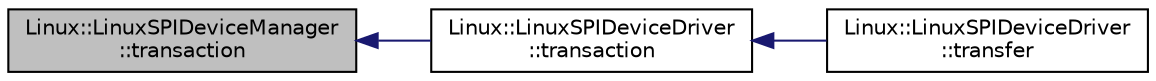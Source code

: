 digraph "Linux::LinuxSPIDeviceManager::transaction"
{
 // INTERACTIVE_SVG=YES
  edge [fontname="Helvetica",fontsize="10",labelfontname="Helvetica",labelfontsize="10"];
  node [fontname="Helvetica",fontsize="10",shape=record];
  rankdir="LR";
  Node1 [label="Linux::LinuxSPIDeviceManager\l::transaction",height=0.2,width=0.4,color="black", fillcolor="grey75", style="filled" fontcolor="black"];
  Node1 -> Node2 [dir="back",color="midnightblue",fontsize="10",style="solid",fontname="Helvetica"];
  Node2 [label="Linux::LinuxSPIDeviceDriver\l::transaction",height=0.2,width=0.4,color="black", fillcolor="white", style="filled",URL="$classLinux_1_1LinuxSPIDeviceDriver.html#a965f99c3d97f3020993967b5f6b9d21a"];
  Node2 -> Node3 [dir="back",color="midnightblue",fontsize="10",style="solid",fontname="Helvetica"];
  Node3 [label="Linux::LinuxSPIDeviceDriver\l::transfer",height=0.2,width=0.4,color="black", fillcolor="white", style="filled",URL="$classLinux_1_1LinuxSPIDeviceDriver.html#ad9b6ff548d1a58fc5688383e64fa46b0"];
}
